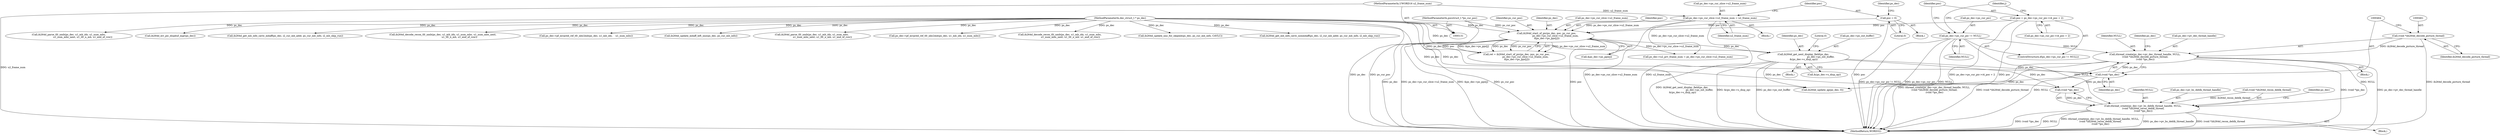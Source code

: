 digraph "0_Android_0b23c81c3dd9ec38f7e6806a3955fed1925541a0_1@API" {
"1000455" [label="(Call,ithread_create(ps_dec->pv_dec_thread_handle, NULL,\n (void *)ih264d_decode_picture_thread,\n (void *)ps_dec))"];
"1000275" [label="(Call,ps_dec->ps_cur_pic != NULL)"];
"1000460" [label="(Call,(void *)ih264d_decode_picture_thread)"];
"1000463" [label="(Call,(void *)ps_dec)"];
"1000408" [label="(Call,ih264d_get_next_display_field(ps_dec,\n                                              ps_dec->ps_out_buffer,\n &(ps_dec->s_disp_op)))"];
"1000369" [label="(Call,ih264d_start_of_pic(ps_dec, poc, ps_cur_poc,\n                        ps_dec->ps_cur_slice->u2_frame_num,\n &ps_dec->ps_pps[j]))"];
"1000132" [label="(MethodParameterIn,dec_struct_t * ps_dec)"];
"1000280" [label="(Call,poc = ps_dec->ps_cur_pic->i4_poc + 2)"];
"1000249" [label="(Call,poc = 0)"];
"1000136" [label="(MethodParameterIn,pocstruct_t *ps_cur_poc)"];
"1000238" [label="(Call,ps_dec->ps_cur_slice->u2_frame_num = u2_frame_num)"];
"1000135" [label="(MethodParameterIn,UWORD16 u2_frame_num)"];
"1000499" [label="(Call,ithread_create(ps_dec->pv_bs_deblk_thread_handle, NULL,\n (void *)ih264d_recon_deblk_thread,\n (void *)ps_dec))"];
"1000209" [label="(Call,ih264d_err_pic_dispbuf_mgr(ps_dec))"];
"1000493" [label="(Block,)"];
"1000255" [label="(Identifier,ps_dec)"];
"1000465" [label="(Identifier,ps_dec)"];
"1001132" [label="(Call,ih264d_get_mb_info_cavlc_mbaff(ps_dec, i2_cur_mb_addr, ps_cur_mb_info, i2_mb_skip_run))"];
"1001328" [label="(Call,ih264d_decode_recon_tfr_nmb(ps_dec, u1_mb_idx, u1_num_mbs, u1_num_mbs_next,\n                                            u1_tfr_n_mb, u1_end_of_row))"];
"1000660" [label="(Call,ps_dec->pf_mvpred_ref_tfr_nby2mb(ps_dec, u1_mb_idx,    u1_num_mbs))"];
"1000409" [label="(Identifier,ps_dec)"];
"1000378" [label="(Call,&ps_dec->ps_pps[j])"];
"1000455" [label="(Call,ithread_create(ps_dec->pv_dec_thread_handle, NULL,\n (void *)ih264d_decode_picture_thread,\n (void *)ps_dec))"];
"1000275" [label="(Call,ps_dec->ps_cur_pic != NULL)"];
"1000280" [label="(Call,poc = ps_dec->ps_cur_pic->i4_poc + 2)"];
"1000239" [label="(Call,ps_dec->ps_cur_slice->u2_frame_num)"];
"1000279" [label="(Identifier,NULL)"];
"1000372" [label="(Identifier,ps_cur_poc)"];
"1000499" [label="(Call,ithread_create(ps_dec->pv_bs_deblk_thread_handle, NULL,\n (void *)ih264d_recon_deblk_thread,\n (void *)ps_dec))"];
"1001231" [label="(Call,ih264d_update_mbaff_left_nnz(ps_dec, ps_cur_mb_info))"];
"1000454" [label="(Block,)"];
"1000507" [label="(Call,(void *)ps_dec)"];
"1000463" [label="(Call,(void *)ps_dec)"];
"1000367" [label="(Call,ret = ih264d_start_of_pic(ps_dec, poc, ps_cur_poc,\n                        ps_dec->ps_cur_slice->u2_frame_num,\n &ps_dec->ps_pps[j]))"];
"1000459" [label="(Identifier,NULL)"];
"1000503" [label="(Identifier,NULL)"];
"1000251" [label="(Literal,0)"];
"1000250" [label="(Identifier,poc)"];
"1000408" [label="(Call,ih264d_get_next_display_field(ps_dec,\n                                              ps_dec->ps_out_buffer,\n &(ps_dec->s_disp_op)))"];
"1000369" [label="(Call,ih264d_start_of_pic(ps_dec, poc, ps_cur_poc,\n                        ps_dec->ps_cur_slice->u2_frame_num,\n &ps_dec->ps_pps[j]))"];
"1000707" [label="(Call,ih264d_parse_tfr_nmb(ps_dec, u1_mb_idx, u1_num_mbs,\n                            u1_num_mbs_next, u1_tfr_n_mb, u1_end_of_row))"];
"1000419" [label="(Literal,0)"];
"1000410" [label="(Call,ps_dec->ps_out_buffer)"];
"1000281" [label="(Identifier,poc)"];
"1000500" [label="(Call,ps_dec->pv_bs_deblk_thread_handle)"];
"1001290" [label="(Call,ps_dec->pf_mvpred_ref_tfr_nby2mb(ps_dec, u1_mb_idx, u1_num_mbs))"];
"1000468" [label="(Identifier,ps_dec)"];
"1000244" [label="(Identifier,u2_frame_num)"];
"1000249" [label="(Call,poc = 0)"];
"1000370" [label="(Identifier,ps_dec)"];
"1000407" [label="(Block,)"];
"1000413" [label="(Call,&(ps_dec->s_disp_op))"];
"1000135" [label="(MethodParameterIn,UWORD16 u2_frame_num)"];
"1000290" [label="(Identifier,j)"];
"1001427" [label="(MethodReturn,WORD32)"];
"1000721" [label="(Call,ih264d_decode_recon_tfr_nmb(ps_dec, u1_mb_idx, u1_num_mbs,\n                            u1_num_mbs_next, u1_tfr_n_mb, u1_end_of_row))"];
"1000245" [label="(Block,)"];
"1000373" [label="(Call,ps_dec->ps_cur_slice->u2_frame_num)"];
"1000282" [label="(Call,ps_dec->ps_cur_pic->i4_poc + 2)"];
"1000371" [label="(Identifier,poc)"];
"1000237" [label="(Block,)"];
"1000456" [label="(Call,ps_dec->pv_dec_thread_handle)"];
"1000238" [label="(Call,ps_dec->ps_cur_slice->u2_frame_num = u2_frame_num)"];
"1000132" [label="(MethodParameterIn,dec_struct_t * ps_dec)"];
"1001203" [label="(Call,ih264d_update_nnz_for_skipmb(ps_dec, ps_cur_mb_info, CAVLC))"];
"1000504" [label="(Call,(void *)ih264d_recon_deblk_thread)"];
"1000901" [label="(Call,ps_dec->u2_prv_frame_num = ps_dec->ps_cur_slice->u2_frame_num)"];
"1001138" [label="(Call,ih264d_get_mb_info_cavlc_nonmbaff(ps_dec, i2_cur_mb_addr, ps_cur_mb_info, i2_mb_skip_run))"];
"1000462" [label="(Identifier,ih264d_decode_picture_thread)"];
"1001034" [label="(Call,ih264d_update_qp(ps_dec, 0))"];
"1001314" [label="(Call,ih264d_parse_tfr_nmb(ps_dec, u1_mb_idx, u1_num_mbs,\n                                     u1_num_mbs_next, u1_tfr_n_mb, u1_end_of_row))"];
"1000512" [label="(Identifier,ps_dec)"];
"1000276" [label="(Call,ps_dec->ps_cur_pic)"];
"1000274" [label="(ControlStructure,if(ps_dec->ps_cur_pic != NULL))"];
"1000460" [label="(Call,(void *)ih264d_decode_picture_thread)"];
"1000136" [label="(MethodParameterIn,pocstruct_t *ps_cur_poc)"];
"1000455" -> "1000454"  [label="AST: "];
"1000455" -> "1000463"  [label="CFG: "];
"1000456" -> "1000455"  [label="AST: "];
"1000459" -> "1000455"  [label="AST: "];
"1000460" -> "1000455"  [label="AST: "];
"1000463" -> "1000455"  [label="AST: "];
"1000468" -> "1000455"  [label="CFG: "];
"1000455" -> "1001427"  [label="DDG: ithread_create(ps_dec->pv_dec_thread_handle, NULL,\n (void *)ih264d_decode_picture_thread,\n (void *)ps_dec)"];
"1000455" -> "1001427"  [label="DDG: (void *)ih264d_decode_picture_thread"];
"1000455" -> "1001427"  [label="DDG: NULL"];
"1000455" -> "1001427"  [label="DDG: (void *)ps_dec"];
"1000455" -> "1001427"  [label="DDG: ps_dec->pv_dec_thread_handle"];
"1000275" -> "1000455"  [label="DDG: NULL"];
"1000460" -> "1000455"  [label="DDG: ih264d_decode_picture_thread"];
"1000463" -> "1000455"  [label="DDG: ps_dec"];
"1000455" -> "1000499"  [label="DDG: NULL"];
"1000275" -> "1000274"  [label="AST: "];
"1000275" -> "1000279"  [label="CFG: "];
"1000276" -> "1000275"  [label="AST: "];
"1000279" -> "1000275"  [label="AST: "];
"1000281" -> "1000275"  [label="CFG: "];
"1000290" -> "1000275"  [label="CFG: "];
"1000275" -> "1001427"  [label="DDG: ps_dec->ps_cur_pic != NULL"];
"1000275" -> "1001427"  [label="DDG: ps_dec->ps_cur_pic"];
"1000275" -> "1001427"  [label="DDG: NULL"];
"1000275" -> "1000499"  [label="DDG: NULL"];
"1000460" -> "1000462"  [label="CFG: "];
"1000461" -> "1000460"  [label="AST: "];
"1000462" -> "1000460"  [label="AST: "];
"1000464" -> "1000460"  [label="CFG: "];
"1000460" -> "1001427"  [label="DDG: ih264d_decode_picture_thread"];
"1000463" -> "1000465"  [label="CFG: "];
"1000464" -> "1000463"  [label="AST: "];
"1000465" -> "1000463"  [label="AST: "];
"1000408" -> "1000463"  [label="DDG: ps_dec"];
"1000132" -> "1000463"  [label="DDG: ps_dec"];
"1000463" -> "1000507"  [label="DDG: ps_dec"];
"1000463" -> "1001034"  [label="DDG: ps_dec"];
"1000408" -> "1000407"  [label="AST: "];
"1000408" -> "1000413"  [label="CFG: "];
"1000409" -> "1000408"  [label="AST: "];
"1000410" -> "1000408"  [label="AST: "];
"1000413" -> "1000408"  [label="AST: "];
"1000419" -> "1000408"  [label="CFG: "];
"1000408" -> "1001427"  [label="DDG: ih264d_get_next_display_field(ps_dec,\n                                              ps_dec->ps_out_buffer,\n &(ps_dec->s_disp_op))"];
"1000408" -> "1001427"  [label="DDG: &(ps_dec->s_disp_op)"];
"1000408" -> "1001427"  [label="DDG: ps_dec->ps_out_buffer"];
"1000369" -> "1000408"  [label="DDG: ps_dec"];
"1000132" -> "1000408"  [label="DDG: ps_dec"];
"1000408" -> "1000507"  [label="DDG: ps_dec"];
"1000408" -> "1001034"  [label="DDG: ps_dec"];
"1000369" -> "1000367"  [label="AST: "];
"1000369" -> "1000378"  [label="CFG: "];
"1000370" -> "1000369"  [label="AST: "];
"1000371" -> "1000369"  [label="AST: "];
"1000372" -> "1000369"  [label="AST: "];
"1000373" -> "1000369"  [label="AST: "];
"1000378" -> "1000369"  [label="AST: "];
"1000367" -> "1000369"  [label="CFG: "];
"1000369" -> "1001427"  [label="DDG: ps_dec"];
"1000369" -> "1001427"  [label="DDG: ps_dec->ps_cur_slice->u2_frame_num"];
"1000369" -> "1001427"  [label="DDG: &ps_dec->ps_pps[j]"];
"1000369" -> "1001427"  [label="DDG: ps_cur_poc"];
"1000369" -> "1001427"  [label="DDG: poc"];
"1000369" -> "1000367"  [label="DDG: ps_dec->ps_cur_slice->u2_frame_num"];
"1000369" -> "1000367"  [label="DDG: poc"];
"1000369" -> "1000367"  [label="DDG: &ps_dec->ps_pps[j]"];
"1000369" -> "1000367"  [label="DDG: ps_dec"];
"1000369" -> "1000367"  [label="DDG: ps_cur_poc"];
"1000132" -> "1000369"  [label="DDG: ps_dec"];
"1000280" -> "1000369"  [label="DDG: poc"];
"1000249" -> "1000369"  [label="DDG: poc"];
"1000136" -> "1000369"  [label="DDG: ps_cur_poc"];
"1000238" -> "1000369"  [label="DDG: ps_dec->ps_cur_slice->u2_frame_num"];
"1000369" -> "1000901"  [label="DDG: ps_dec->ps_cur_slice->u2_frame_num"];
"1000132" -> "1000131"  [label="AST: "];
"1000132" -> "1001427"  [label="DDG: ps_dec"];
"1000132" -> "1000209"  [label="DDG: ps_dec"];
"1000132" -> "1000507"  [label="DDG: ps_dec"];
"1000132" -> "1000660"  [label="DDG: ps_dec"];
"1000132" -> "1000707"  [label="DDG: ps_dec"];
"1000132" -> "1000721"  [label="DDG: ps_dec"];
"1000132" -> "1001034"  [label="DDG: ps_dec"];
"1000132" -> "1001132"  [label="DDG: ps_dec"];
"1000132" -> "1001138"  [label="DDG: ps_dec"];
"1000132" -> "1001203"  [label="DDG: ps_dec"];
"1000132" -> "1001231"  [label="DDG: ps_dec"];
"1000132" -> "1001290"  [label="DDG: ps_dec"];
"1000132" -> "1001314"  [label="DDG: ps_dec"];
"1000132" -> "1001328"  [label="DDG: ps_dec"];
"1000280" -> "1000274"  [label="AST: "];
"1000280" -> "1000282"  [label="CFG: "];
"1000281" -> "1000280"  [label="AST: "];
"1000282" -> "1000280"  [label="AST: "];
"1000290" -> "1000280"  [label="CFG: "];
"1000280" -> "1001427"  [label="DDG: ps_dec->ps_cur_pic->i4_poc + 2"];
"1000280" -> "1001427"  [label="DDG: poc"];
"1000249" -> "1000245"  [label="AST: "];
"1000249" -> "1000251"  [label="CFG: "];
"1000250" -> "1000249"  [label="AST: "];
"1000251" -> "1000249"  [label="AST: "];
"1000255" -> "1000249"  [label="CFG: "];
"1000249" -> "1001427"  [label="DDG: poc"];
"1000136" -> "1000131"  [label="AST: "];
"1000136" -> "1001427"  [label="DDG: ps_cur_poc"];
"1000238" -> "1000237"  [label="AST: "];
"1000238" -> "1000244"  [label="CFG: "];
"1000239" -> "1000238"  [label="AST: "];
"1000244" -> "1000238"  [label="AST: "];
"1000250" -> "1000238"  [label="CFG: "];
"1000238" -> "1001427"  [label="DDG: ps_dec->ps_cur_slice->u2_frame_num"];
"1000238" -> "1001427"  [label="DDG: u2_frame_num"];
"1000135" -> "1000238"  [label="DDG: u2_frame_num"];
"1000238" -> "1000901"  [label="DDG: ps_dec->ps_cur_slice->u2_frame_num"];
"1000135" -> "1000131"  [label="AST: "];
"1000135" -> "1001427"  [label="DDG: u2_frame_num"];
"1000499" -> "1000493"  [label="AST: "];
"1000499" -> "1000507"  [label="CFG: "];
"1000500" -> "1000499"  [label="AST: "];
"1000503" -> "1000499"  [label="AST: "];
"1000504" -> "1000499"  [label="AST: "];
"1000507" -> "1000499"  [label="AST: "];
"1000512" -> "1000499"  [label="CFG: "];
"1000499" -> "1001427"  [label="DDG: (void *)ps_dec"];
"1000499" -> "1001427"  [label="DDG: NULL"];
"1000499" -> "1001427"  [label="DDG: ithread_create(ps_dec->pv_bs_deblk_thread_handle, NULL,\n (void *)ih264d_recon_deblk_thread,\n (void *)ps_dec)"];
"1000499" -> "1001427"  [label="DDG: ps_dec->pv_bs_deblk_thread_handle"];
"1000499" -> "1001427"  [label="DDG: (void *)ih264d_recon_deblk_thread"];
"1000504" -> "1000499"  [label="DDG: ih264d_recon_deblk_thread"];
"1000507" -> "1000499"  [label="DDG: ps_dec"];
}
